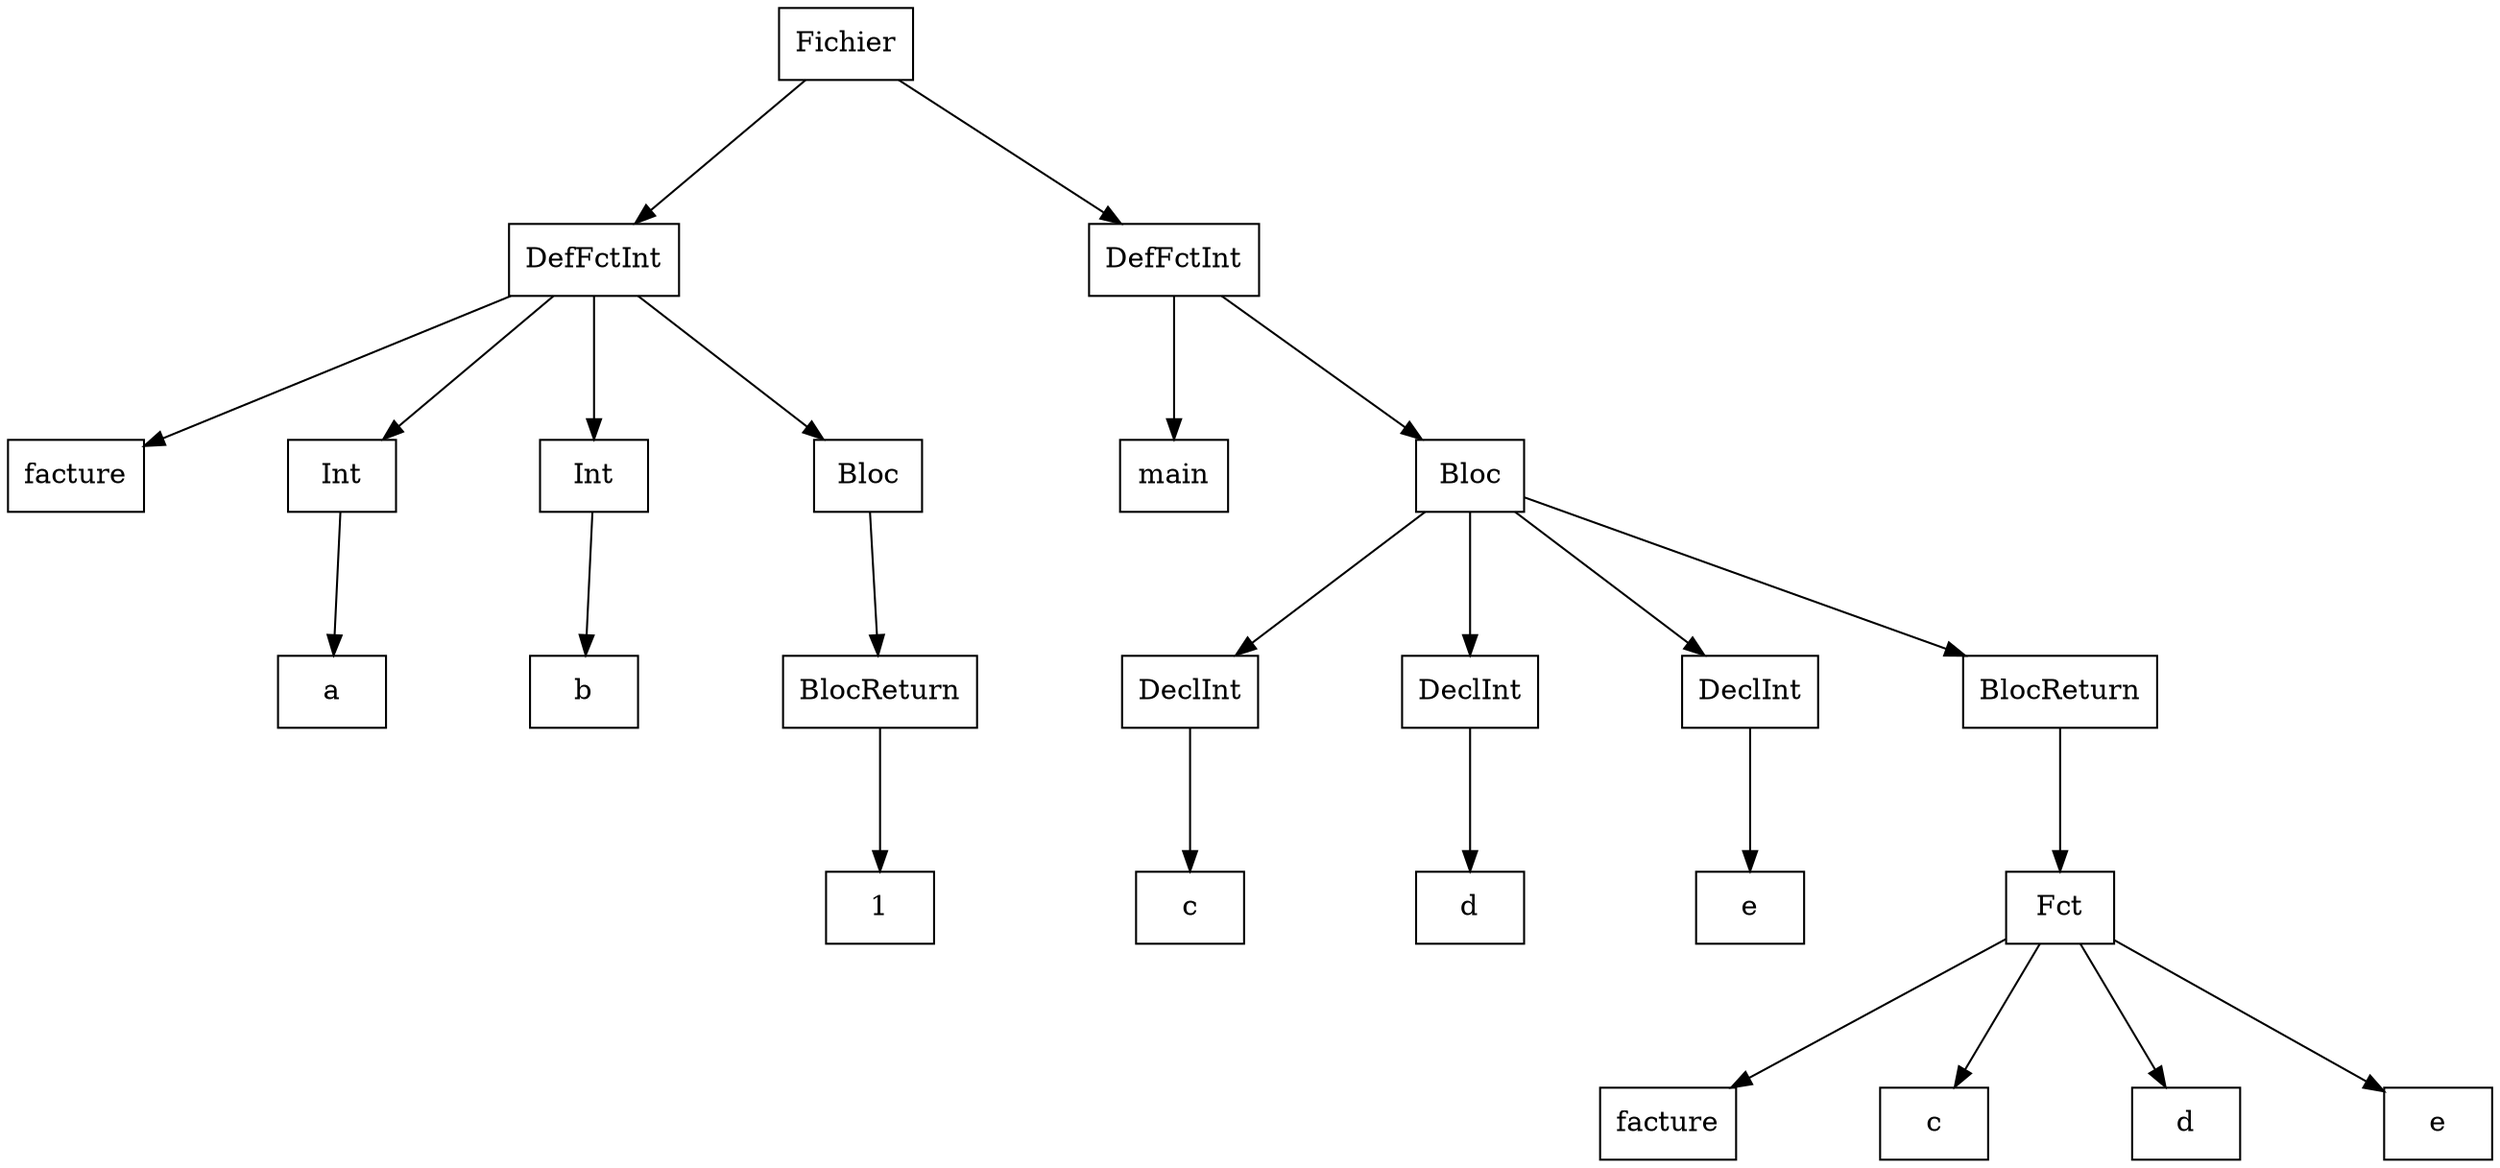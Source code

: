 digraph "ast"{

	nodesep=1;
	ranksep=1;

	N0 [label="Fichier", shape="box"];
	N1 [label="DefFctInt", shape="box"];
	N2 [label="facture", shape="box"];
	N3 [label="Int", shape="box"];
	N4 [label="a", shape="box"];
	N5 [label="Int", shape="box"];
	N6 [label="b", shape="box"];
	N7 [label="Bloc", shape="box"];
	N8 [label="BlocReturn", shape="box"];
	N9 [label="1", shape="box"];
	N10 [label="DefFctInt", shape="box"];
	N11 [label="main", shape="box"];
	N12 [label="Bloc", shape="box"];
	N13 [label="DeclInt", shape="box"];
	N14 [label="c", shape="box"];
	N15 [label="DeclInt", shape="box"];
	N16 [label="d", shape="box"];
	N17 [label="DeclInt", shape="box"];
	N18 [label="e", shape="box"];
	N19 [label="BlocReturn", shape="box"];
	N20 [label="Fct", shape="box"];
	N21 [label="facture", shape="box"];
	N22 [label="c", shape="box"];
	N23 [label="d", shape="box"];
	N24 [label="e", shape="box"];

	N1 -> N2; 
	N3 -> N4; 
	N1 -> N3; 
	N5 -> N6; 
	N1 -> N5; 
	N8 -> N9; 
	N7 -> N8; 
	N1 -> N7; 
	N0 -> N1; 
	N10 -> N11; 
	N13 -> N14; 
	N12 -> N13; 
	N15 -> N16; 
	N12 -> N15; 
	N17 -> N18; 
	N12 -> N17; 
	N20 -> N21; 
	N20 -> N22; 
	N20 -> N23; 
	N20 -> N24; 
	N19 -> N20; 
	N12 -> N19; 
	N10 -> N12; 
	N0 -> N10; 
}
